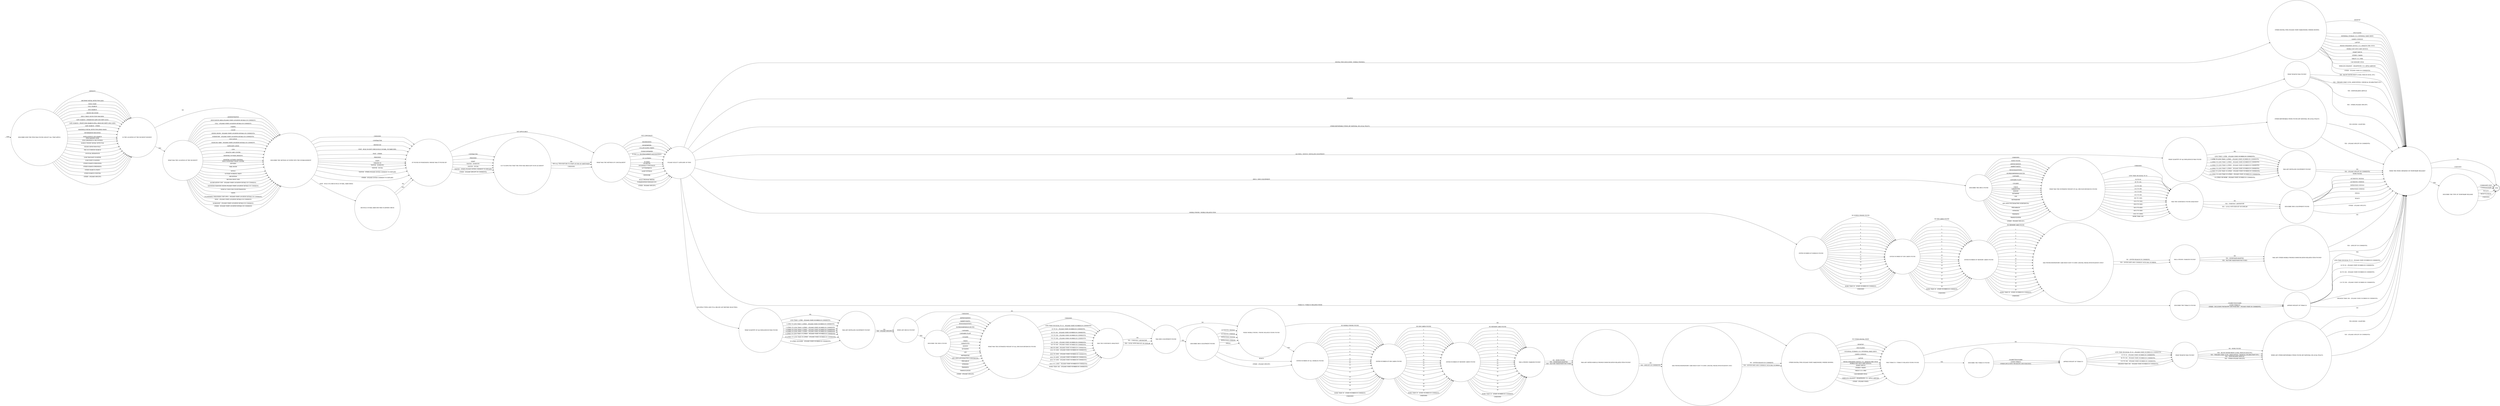 digraph FINDS {  rankdir=LR;
  node [shape = circle];
  START_NODE [label="", shape=none];
  START_NODE -> 67179 [label = "start"];
  END_NODE [label="END", shape="doublecircle"];
  67179 [label = "DESCRIBE HOW THE ITEM WAS FOUND (SELECT ALL THAT APPLY)"];
  67179 -> 67180 [label = "AMNESTY"];
  67179 -> 67180 [label = "ARCHWAY METAL DETECTOR (amd)"];
  67179 -> 67180 [label = "BOSS CHAIR"];
  67179 -> 67180 [label = "CELL SEARCH"];
  67179 -> 67180 [label = "DOG SEARCH"];
  67179 -> 67180 [label = "DRONE RECOVERY"];
  67179 -> 67180 [label = "DRUG TRACE DETECTION MACHINE"];
  67179 -> 67180 [label = "GATE SEARCH - ENHANCED GATE SECURITY (EGS)"];
  67179 -> 67180 [label = "GATE SEARCH - FRONT END SEARCH (FES), HIGH SECURITY ONLY (HSE)"];
  67179 -> 67180 [label = "GATE SEARCH - OTHER"];
  67179 -> 67180 [label = "HANDHELD METAL DETECTOR (HMD) WAND"];
  67179 -> 67180 [label = "INFORMATION RECEIVED"];
  67179 -> 67180 [label = "INTELLIGENCE LED SEARCH"];
  67179 -> 67180 [label = "ITEM HANDED OVER"];
  67179 -> 67180 [label = "ITEM OBSERVED & RECOVERED"];
  67179 -> 67180 [label = "MOBILE PHONE SIGNAL DETECTOR"];
  67179 -> 67180 [label = "PHONE DETECTION POLE"];
  67179 -> 67180 [label = "PRE-OCCUPATION SEARCH"];
  67179 -> 67180 [label = "UNUSUAL BEHAVIOUR"];
  67179 -> 67180 [label = "X-RAY BAGGAGE SCANNER"];
  67179 -> 67180 [label = "X-RAY BODY SCANNER"];
  67179 -> 67180 [label = "OTHER SEARCH (PRISONER)"];
  67179 -> 67180 [label = "OTHER SEARCH (PREMISES)"];
  67179 -> 67180 [label = "OTHER SEARCH (STAFF)"];
  67179 -> 67180 [label = "OTHER SEARCH (VISITOR)"];
  67179 -> 67180 [label = "OTHER - (PLEASE SPECIFY)"];
  67180 [label = "IS THE LOCATION OF THE INCIDENT KNOWN?"];
  67180 -> 67182 [label = "NO"];
  67180 -> 67181 [label = "YES"];
  67181 [label = "WHAT WAS THE LOCATION OF THE INCIDENT?"];
  67181 -> 67182 [label = "ADMINISTRATION"];
  67181 -> 67182 [label = "ASSOCIATION AREA (PLEASE STATE LOCATION DETAILS IN COMMENT)"];
  67181 -> 67182 [label = "CELL - (PLEASE STATE LOCATION DETAILS IN COMMENT)"];
  67181 -> 67182 [label = "CHAPEL"];
  67181 -> 67182 [label = "COURT"];
  67181 -> 67182 [label = "DINING ROOM - (PLEASE STATE LOCATION DETAILS IN COMMENTS)"];
  67181 -> 67182 [label = "DORMITORY - (PLEASE STATE LOCATION DETAILS IN COMMENTS)"];
  67181 -> 67182 [label = "EDUCATION"];
  67181 -> 67182 [label = "EXERCISE YARD - (PLEASE STATE LOCATION DETAILS IN COMMENT)"];
  67181 -> 67182 [label = "GATE/GATE LODGE"];
  67181 -> 67182 [label = "GYM"];
  67181 -> 67182 [label = "HEALTH CARE CENTRE"];
  67181 -> 67182 [label = "HOSPITAL OUTSIDE (PATIENT)"];
  67181 -> 67182 [label = "HOSPITAL OUTSIDE (VISITING)"];
  67181 -> 67182 [label = "INDUCTION/FIRST NIGHT CENTRE"];
  67181 -> 67182 [label = "KITCHEN"];
  67181 -> 67182 [label = "MAIL ROOM"];
  67181 -> 67182 [label = "OFFICE"];
  67181 -> 67182 [label = "OUTSIDE WORKING PARTY"];
  67181 -> 67182 [label = "RECEPTION"];
  67181 -> 67182 [label = "RECESS/ ROOF VOID"];
  67181 -> 67182 [label = "SEGREGATION UNIT - (PLEASE STATE LOCATION DETAILS IN COMMENT)"];
  67181 -> 67182 [label = "SHOWERS/CHANGING ROOM (PLEASE STATE LOCATION DETAILS IN COMMENT)"];
  67181 -> 67182 [label = "VEHICLE USED FOR COURT/TRANSFER"];
  67181 -> 67182 [label = "VISITS"];
  67181 -> 67182 [label = "VULNERABLE PRISONERS UNIT (VPU) - (PLEASE STATE LOCATION DETAILS IN COMMENT)"];
  67181 -> 67182 [label = "WING - (PLEASE STATE LOCATION DETAILS IN COMMENT)"];
  67181 -> 67182 [label = "WORKSHOP - (PLEASE STATE LOCATION DETAILS IN COMMENT)"];
  67181 -> 67182 [label = "OTHER - (PLEASE STATE LOCATION DETAILS IN COMMENT)"];
  67182 [label = "DESCRIBE THE METHOD OF ENTRY INTO THE ESTABLISHMENT"];
  67182 -> 67184 [label = "UNKNOWN"];
  67182 -> 67184 [label = "CONTRACTOR"];
  67182 -> 67184 [label = "DRONE/UAV"];
  67182 -> 67183 [label = "POST - RULE 39 (CHECK RULE 39 MAIL, BARCODED)"];
  67182 -> 67184 [label = "POST - RULE 39 (NOT CHECK RULE 39 MAIL, NO BARCODE)"];
  67182 -> 67184 [label = "POST - OTHER"];
  67182 -> 67184 [label = "PRISONER"];
  67182 -> 67184 [label = "STAFF"];
  67182 -> 67184 [label = "THROWN IN"];
  67182 -> 67184 [label = "VISITOR - DOMESTIC"];
  67182 -> 67184 [label = "VISITOR - SOCIAL"];
  67182 -> 67184 [label = "VISITOR - OTHER (PLEASE ENTER COMMENT TO EXPLAIN)"];
  67182 -> 67184 [label = "OTHER - (PLEASE ENTER COMMENT TO EXPLAIN)"];
  67183 [label = "DID RULE 39 MAIL BARCODE PASS SCANNER CHECK"];
  67183 -> 67184 [label = "NO"];
  67183 -> 67184 [label = "YES"];
  67184 [label = "IF FOUND IN POSSESSION, WHOSE WAS IT FOUND IN?"];
  67184 -> 67186 [label = "NOT APPLICABLE"];
  67184 -> 67185 [label = "CONTRACTOR"];
  67184 -> 67185 [label = "PRISONER"];
  67184 -> 67185 [label = "STAFF"];
  67184 -> 67185 [label = "VISITOR - DOMESTIC"];
  67184 -> 67185 [label = "VISITOR - SOCIAL"];
  67184 -> 67185 [label = "VISITOR - OTHER (PLEASE ENTER COMMENT TO EXPLAIN)"];
  67184 -> 67185 [label = "OTHER - (PLEASE SPECIFY IN COMMENTS)"];
  67185 [label = "IS IT SUSPECTED THAT THE ITEM WAS BROUGHT IN BY ACCIDENT?"];
  67185 -> 67186 [label = "NO"];
  67185 -> 67186 [label = "YES (e.g. ITEM RETURN TO STAFF AT END OF SHIFT/VISIT)"];
  67185 -> 67186 [label = "UNKNOWN"];
  67186 [label = "WHAT WAS THE METHOD OF CONCEALMENT"];
  67186 -> 67187 [label = "NOT CONCEALED"];
  67186 -> 67187 [label = "BED/BEDDING"];
  67186 -> 67187 [label = "BOOK/PAPERS"];
  67186 -> 67187 [label = "CELL/BUILDING FABRIC"];
  67186 -> 67187 [label = "FOOD/CONTAINER"];
  67186 -> 67187 [label = "IN BAG (i.e. BACKPACK/BRIEFCASE/HANDBAG)"];
  67186 -> 67187 [label = "IN CLOTHING"];
  67186 -> 67187 [label = "IN HAND"];
  67186 -> 67187 [label = "IN MOUTH"];
  67186 -> 67187 [label = "INTERNALLY CONCEALED"];
  67186 -> 67187 [label = "LETTER/PARCEL"];
  67186 -> 67187 [label = "LIGHT FITTINGS"];
  67186 -> 67187 [label = "PIPEWORK"];
  67186 -> 67187 [label = "RULE 39/LEGAL PAPERS"];
  67186 -> 67187 [label = "TV/RADIO/DVD/CONSOLES ETC"];
  67186 -> 67187 [label = "OTHER - (PLEASE SPECIFY)"];
  67187 [label = "PLEASE SELECT CATEGORY OF FIND"];
  67187 -> 67205 [label = "MULTIPLE TYPES (SEE FULL BELOW LIST BEFORE SELECTING)"];
  67187 -> 67188 [label = "ALCOHOL / HOOCH / DISTILLING EQUIPMENT"];
  67187 -> 67190 [label = "DRUG / DRUG EQUIPMENT"];
  67187 -> 67194 [label = "MOBILE PHONE / MOBILE RELATED ITEM"];
  67187 -> 67200 [label = "DIGITAL FIND (EXCLUDING  MOBILE PHONES)"];
  67187 -> 67201 [label = "TOBACCO / TOBACCO RELATED ITEMS"];
  67187 -> 67203 [label = "WEAPON"];
  67187 -> 67204 [label = "OTHER REPORTABLE ITEMS (BY NATIONAL OR LOCAL POLICY)"];
  67188 [label = "WHAT QUANTITY OF ALCOHOL/HOOCH WAS FOUND"];
  67188 -> 67189 [label = "NIL"];
  67188 -> 67189 [label = "LESS THAN 1 LITRE - (PLEASE STATE NUMBER IN COMMENTS)"];
  67188 -> 67189 [label = "1 LITRE TO LESS THAN 2 LITRES - (PLEASE STATE NUMBER IN COMMENTS)"];
  67188 -> 67189 [label = "2 LITRES TO LESS THAN 3 LITRES - (PLEASE STATE NUMBER IN COMMENTS)"];
  67188 -> 67189 [label = "3 LITRES TO LESS THAN 4 LITRES - (PLEASE STATE NUMBER IN COMMENTS)"];
  67188 -> 67189 [label = "4 LITRES TO LESS THAN 5 LITRES - (PLEASE STATE NUMBER IN COMMENTS)"];
  67188 -> 67189 [label = "5 LITRES TO LESS THAN 10 LITRES - (PLEASE STATE NUMBER IN COMMENTS)"];
  67188 -> 67189 [label = "10 LITRES TO LESS THAN 20 LITRES - (PLEASE STATE NUMBER IN COMMENTS)"];
  67188 -> 67189 [label = "20 LITRES OR MORE - (PLEASE STATE NUMBER IN COMMENTS)"];
  67189 [label = "WAS ANY DISTILLING EQUIPMENT FOUND?"];
  67189 -> 67226 [label = "NO"];
  67189 -> 67226 [label = "YES - (PLEASE SPECIFY IN COMMENTS)"];
  67190 [label = "DESCRIBE THE DRUG FOUND"];
  67190 -> 67191 [label = "UNKNOWN"];
  67190 -> 67191 [label = "NONE FOUND"];
  67190 -> 67191 [label = "AMPHETAMINES"];
  67190 -> 67191 [label = "BARBITURATES"];
  67190 -> 67191 [label = "BENZODIAZEPINES"];
  67190 -> 67191 [label = "BUPRENORPHINE/SUBUTEX"];
  67190 -> 67191 [label = "CANNABIS"];
  67190 -> 67191 [label = "CANNABIS PLANT"];
  67190 -> 67191 [label = "COCAINE"];
  67190 -> 67191 [label = "CRACK"];
  67190 -> 67191 [label = "GABAPENTIN"];
  67190 -> 67191 [label = "HEROIN"];
  67190 -> 67191 [label = "KETAMINE"];
  67190 -> 67191 [label = "LSD"];
  67190 -> 67191 [label = "METHADONE"];
  67190 -> 67191 [label = "NPS (NEW PSYCHOACTIVE SUBSTANCES)"];
  67190 -> 67191 [label = "PREGABALIN"];
  67190 -> 67191 [label = "STEROIDS"];
  67190 -> 67191 [label = "TRAMADOL"];
  67190 -> 67191 [label = "TRANQUILISERS"];
  67190 -> 67191 [label = "OTHER - (PLEASE SPECIFY)"];
  67191 [label = "WHAT WAS THE ESTIMATED WEIGHT OF ALL DRUGS/SUBSTANCES FOUND"];
  67191 -> 67192 [label = "UNKNOWN"];
  67191 -> 67192 [label = "LESS THAN OR EQUAL TO 1G"];
  67191 -> 67192 [label = "2G TO 5G"];
  67191 -> 67192 [label = "6G TO 10G"];
  67191 -> 67192 [label = "11G TO 20G"];
  67191 -> 67192 [label = "21G TO 30G"];
  67191 -> 67192 [label = "31G TO 40G"];
  67191 -> 67192 [label = "41G TO 50G"];
  67191 -> 67192 [label = "50G TO 100G"];
  67191 -> 67192 [label = "101G TO 200G"];
  67191 -> 67192 [label = "201G TO 300G"];
  67191 -> 67192 [label = "301G TO 400G"];
  67191 -> 67192 [label = "401G TO 500G"];
  67191 -> 67192 [label = "501G TO 1000G"];
  67191 -> 67192 [label = "MORE THAN 1KG"];
  67192 [label = "WAS THE SUBSTANCE FOUND ANALYSED?"];
  67192 -> 67193 [label = "NO"];
  67192 -> 67193 [label = "YES - FORENSIC LABORATORY"];
  67192 -> 67193 [label = "YES - LOCAL WITH BDH KIT OR SIMILAR"];
  67193 [label = "DESCRIBE DRUG EQUIPMENT FOUND"];
  67193 -> 67226 [label = "NONE FOUND"];
  67193 -> 67226 [label = "AUTHENTIC NEEDLE"];
  67193 -> 67226 [label = "AUTHENTIC SYRINGE"];
  67193 -> 67226 [label = "IMPROVISED NEEDLE"];
  67193 -> 67226 [label = "IMPROVISED SYRINGE"];
  67193 -> 67226 [label = "PIPE(S)"];
  67193 -> 67226 [label = "ROACH"];
  67193 -> 67226 [label = "OTHER - (PLEASE SPECIFY)"];
  67194 [label = "ENTER NUMBER OF MOBILES FOUND"];
  67194 -> 67195 [label = "NO MOBILE PHONE FOUND"];
  67194 -> 67195 [label = "1"];
  67194 -> 67195 [label = "2"];
  67194 -> 67195 [label = "3"];
  67194 -> 67195 [label = "4"];
  67194 -> 67195 [label = "5"];
  67194 -> 67195 [label = "6"];
  67194 -> 67195 [label = "7"];
  67194 -> 67195 [label = "8"];
  67194 -> 67195 [label = "9"];
  67194 -> 67195 [label = "10"];
  67194 -> 67195 [label = "11"];
  67194 -> 67195 [label = "12"];
  67194 -> 67195 [label = "13"];
  67194 -> 67195 [label = "14"];
  67194 -> 67195 [label = "15"];
  67194 -> 67195 [label = "16"];
  67194 -> 67195 [label = "17"];
  67194 -> 67195 [label = "18"];
  67194 -> 67195 [label = "19"];
  67194 -> 67195 [label = "20"];
  67194 -> 67195 [label = "MORE THAN 20 - (STATE NUMBER IN COMMENT)"];
  67194 -> 67195 [label = "UNKNOWN"];
  67195 [label = "ENTER NUMBER OF SIM CARDS FOUND"];
  67195 -> 67196 [label = "NO SIM CARDS FOUND"];
  67195 -> 67196 [label = "1"];
  67195 -> 67196 [label = "2"];
  67195 -> 67196 [label = "3"];
  67195 -> 67196 [label = "4"];
  67195 -> 67196 [label = "5"];
  67195 -> 67196 [label = "6"];
  67195 -> 67196 [label = "7"];
  67195 -> 67196 [label = "8"];
  67195 -> 67196 [label = "9"];
  67195 -> 67196 [label = "10"];
  67195 -> 67196 [label = "11"];
  67195 -> 67196 [label = "12"];
  67195 -> 67196 [label = "13"];
  67195 -> 67196 [label = "14"];
  67195 -> 67196 [label = "15"];
  67195 -> 67196 [label = "16"];
  67195 -> 67196 [label = "17"];
  67195 -> 67196 [label = "18"];
  67195 -> 67196 [label = "19"];
  67195 -> 67196 [label = "20"];
  67195 -> 67196 [label = "MORE THAN 20 - (STATE NUMBER IN COMMENT)"];
  67195 -> 67196 [label = "UNKNOWN"];
  67196 [label = "ENTER NUMBER OF MEMORY CARDS FOUND"];
  67196 -> 67197 [label = "NO MEMORY CARD FOUND"];
  67196 -> 67197 [label = "1"];
  67196 -> 67197 [label = "2"];
  67196 -> 67197 [label = "3"];
  67196 -> 67197 [label = "4"];
  67196 -> 67197 [label = "5"];
  67196 -> 67197 [label = "6"];
  67196 -> 67197 [label = "7"];
  67196 -> 67197 [label = "8"];
  67196 -> 67197 [label = "9"];
  67196 -> 67197 [label = "10"];
  67196 -> 67197 [label = "11"];
  67196 -> 67197 [label = "12"];
  67196 -> 67197 [label = "13"];
  67196 -> 67197 [label = "14"];
  67196 -> 67197 [label = "15"];
  67196 -> 67197 [label = "16"];
  67196 -> 67197 [label = "17"];
  67196 -> 67197 [label = "18"];
  67196 -> 67197 [label = "19"];
  67196 -> 67197 [label = "20"];
  67196 -> 67197 [label = "MORE THAN 20 - (STATE NUMBER IN COMMENT)"];
  67196 -> 67197 [label = "UNKNOWN"];
  67197 [label = "HAS PHONE/SIM/MEMORY CARD BEEN SENT TO DIMU (DIGITAL MEDIA INVESTIGATION UNIT)?"];
  67197 -> 67198 [label = "NO - (ENTER REASON IN COMMENT)"];
  67197 -> 67198 [label = "YES - ENTER DATE AND COMMENT WITH BAG NUMBER)"];
  67198 [label = "WAS A PHONE CHARGER FOUND?"];
  67198 -> 67199 [label = "NO"];
  67198 -> 67199 [label = "YES - HOMEMADE/ADAPTED"];
  67198 -> 67199 [label = "YES - FACTORY MADE/MANUFACTURED"];
  67199 [label = "WAS ANY OTHER MOBILE PHONE/COMMUNICATION RELATED ITEM FOUND?"];
  67199 -> 67226 [label = "NO"];
  67199 -> 67226 [label = "YES - (SPECIFY IN COMMENTS)"];
  67200 [label = "OTHER DIGITAL FIND (PLEASE STATE MAKE/MODEL WHERE KNOWN)"];
  67200 -> 67226 [label = "DESKTOP"];
  67200 -> 67226 [label = "DVD PLAYER"];
  67200 -> 67226 [label = "EXTERNAL STORAGE, E.G. EXTERNAL HARD DRIVE"];
  67200 -> 67226 [label = "GAMES CONSOLE"];
  67200 -> 67226 [label = "LAPTOP"];
  67200 -> 67226 [label = "MEDIA STREAMING DEVICE, E.G. AMAZON FIRE STICK"];
  67200 -> 67226 [label = "MOBILE HOT SPOT (MIFI DEVICE)"];
  67200 -> 67226 [label = "SMART WATCH"];
  67200 -> 67226 [label = "STEREO / RADIO"];
  67200 -> 67226 [label = "TABLET, E.G. IPAD"];
  67200 -> 67226 [label = "USB MEMORY STICK"];
  67200 -> 67226 [label = "WIRELESS HEADSET . HEADPHONE, E.G. APPLE AIRPODS"];
  67200 -> 67226 [label = "OTHER - (PLEASE STATE IN COMMENTS)"];
  67201 [label = "DESCRIBE THE TOBACCO FOUND"];
  67201 -> 67202 [label = "CIGARETTES/CIGARS"];
  67201 -> 67202 [label = "LOOSE TOBACCO"];
  67201 -> 67202 [label = "OTHER - INCLUDING PACKAGING AND ROACHES - (PLEASE STATE IN COMMENTS)"];
  67202 [label = "APPROX WEIGHT OF TOBACCO"];
  67202 -> 67226 [label = "N/A"];
  67202 -> 67226 [label = "LESS THAN OR EQUAL TO 1G - (PLEASE STATE NUMBER IN COMMENTS)"];
  67202 -> 67226 [label = "2G TO 5G - (PLEASE STATE NUMBER IN COMMENTS)"];
  67202 -> 67226 [label = "6G TO 10G - (PLEASE STATE NUMBER IN COMMENTS)"];
  67202 -> 67226 [label = "11G TO 20G - (PLEASE STATE NUMBER IN COMMENTS)"];
  67202 -> 67226 [label = "GREATER THAN 20G - (PLEASE STATE NUMBER IN COMMENTS)"];
  67203 [label = "WHAT WEAPON WAS FOUND?"];
  67203 -> 67226 [label = "YES - BLUNT INSTRUMENT (COSH, ITEM IN SOCK, ETC)"];
  67203 -> 67226 [label = "YES - FIREARM (FAKE GUNS, AMMUNITION, CHEMICAL INCAPACITANT ETC)"];
  67203 -> 67226 [label = "YES - KNIFE/BLADED ARTICLE"];
  67203 -> 67226 [label = "YES - OTHER (PLEASE SPECIFY)"];
  67204 [label = "OTHER REPORTABLE ITEMS FOUND (BY NATIONAL OR LOCAL POLICY)"];
  67204 -> 67226 [label = "YES (NOOSE / LIGATURE)"];
  67204 -> 67226 [label = "YES - (PLEASE SPECIFY IN COMMENTS)"];
  67205 [label = "WHAT QUANTITY OF ALCOHOL/HOOCH WAS FOUND"];
  67205 -> 67206 [label = "NIL"];
  67205 -> 67206 [label = "LESS THAN 1 LITRE - (PLEASE STATE NUMBER IN COMMENTS)"];
  67205 -> 67206 [label = "1 LITRE TO LESS THAN 2 LITRES - (PLEASE STATE NUMBER IN COMMENTS)"];
  67205 -> 67206 [label = "2 LITRES TO LESS THAN 3 LITRES - (PLEASE STATE NUMBER IN COMMENTS)"];
  67205 -> 67206 [label = "3 LITRES TO LESS THAN 4 LITRES - (PLEASE STATE NUMBER IN COMMENTS)"];
  67205 -> 67206 [label = "4 LITRES TO LESS THAN 5 LITRES - (PLEASE STATE NUMBER IN COMMENTS)"];
  67205 -> 67206 [label = "5 LITRES TO LESS THAN 10 LITRES - (PLEASE STATE NUMBER IN COMMENTS)"];
  67205 -> 67206 [label = "10 LITRES TO LESS THAN 20 LITRES - (PLEASE STATE NUMBER IN COMMENTS)"];
  67205 -> 67206 [label = "20 LITRES OR MORE - (PLEASE STATE NUMBER IN COMMENTS)"];
  67206 [label = "WAS ANY DISTILLING EQUIPMENT FOUND?"];
  67206 -> 67207 [label = "NO"];
  67206 -> 67207 [label = "YES - (PLEASE SPECIFY)"];
  67207 [label = "WERE ANY DRUGS FOUND?"];
  67207 -> 67211 [label = "NO"];
  67207 -> 67208 [label = "YES"];
  67208 [label = "DESCRIBE THE DRUG FOUND"];
  67208 -> 67209 [label = "UNKNOWN"];
  67208 -> 67209 [label = "AMPHETAMINES"];
  67208 -> 67209 [label = "BARBITURATES"];
  67208 -> 67209 [label = "BENZODIAZEPINES"];
  67208 -> 67209 [label = "BUPRENORPHINE/SUBUTEX"];
  67208 -> 67209 [label = "CANNABIS"];
  67208 -> 67209 [label = "CANNABIS PLANT"];
  67208 -> 67209 [label = "COCAINE"];
  67208 -> 67209 [label = "CRACK"];
  67208 -> 67209 [label = "GABAPENTIN"];
  67208 -> 67209 [label = "HEROIN"];
  67208 -> 67209 [label = "KETAMINE"];
  67208 -> 67209 [label = "LSD"];
  67208 -> 67209 [label = "METHADONE"];
  67208 -> 67209 [label = "NPS (NEW pSYCHOACTIVE SUBSTANCES)"];
  67208 -> 67209 [label = "PREGABLIN"];
  67208 -> 67209 [label = "STEROIDS"];
  67208 -> 67209 [label = "TRAMADOL"];
  67208 -> 67209 [label = "TRANQUILISERS"];
  67208 -> 67209 [label = "OTHER - (PLEASE SPECIFY)"];
  67209 [label = "WHAT WAS THE ESTIMATED WEIGHT OF ALL DRUGS/SUBSTANCES FOUND"];
  67209 -> 67210 [label = "UNKNOWN"];
  67209 -> 67210 [label = "LESS THAN OR EQUAL TO 1G - (PLEASE STATE NUMBER IN COMMENTS)"];
  67209 -> 67210 [label = "2G TO 5G - (PLEASE STATE NUMBER IN COMMENTS)"];
  67209 -> 67210 [label = "6G TO 10G - (PLEASE STATE NUMBER IN COMMENTS)"];
  67209 -> 67210 [label = "11G TO 20G - (PLEASE STATE NUMBER IN COMMENTS)"];
  67209 -> 67210 [label = "21G TO 30G - (PLEASE STATE NUMBER IN COMMENTS)"];
  67209 -> 67210 [label = "31G TO 40G - (PLEASE STATE NUMBER IN COMMENTS)"];
  67209 -> 67210 [label = "41G TO 50G - (PLEASE STATE NUMBER IN COMMENTS)"];
  67209 -> 67210 [label = "50G TO 100G - (PLEASE STATE NUMBER IN COMMENTS)"];
  67209 -> 67210 [label = "101G TO 200G - (PLEASE STATE NUMBER IN COMMENTS)"];
  67209 -> 67210 [label = "201G TO 300G - (PLEASE STATE NUMBER IN COMMENTS)"];
  67209 -> 67210 [label = "301G TO 400G - (PLEASE STATE NUMBER IN COMMENTS)"];
  67209 -> 67210 [label = "401G TO 500G - (PLEASE STATE NUMBER IN COMMENTS)"];
  67209 -> 67210 [label = "501G TO 1,000G - (PLEASE STATE NUMBER IN COMMENTS)"];
  67209 -> 67210 [label = "MORE THAN 1KG - (PLEASE STATE NUMBER IN COMMENTS)"];
  67210 [label = "WAS THE SUBSTANCE ANALYSED?"];
  67210 -> 67211 [label = "NO"];
  67210 -> 67211 [label = "YES - FORENSIC LABORATORY"];
  67210 -> 67211 [label = "YES - LOCAL WITH BDH KIT OR SIMILAR"];
  67211 [label = "WAS DRUG EQUIPMENT FOUND"];
  67211 -> 67213 [label = "NO"];
  67211 -> 67212 [label = "YES"];
  67212 [label = "DESCRIBE DRUG EQUIPMENT FOUND"];
  67212 -> 67213 [label = "AUTHENTIC NEEDLE"];
  67212 -> 67213 [label = "AUTHENTIC SYRINGE"];
  67212 -> 67213 [label = "IMPROVISED NEEDLE"];
  67212 -> 67213 [label = "IMPROVISED SYRINGE"];
  67212 -> 67213 [label = "PIPE(S)"];
  67212 -> 67214 [label = "ROACH"];
  67212 -> 67214 [label = "OTHER - (PLEASE SPECIFY)"];
  67213 [label = "WERE MOBILE PHONE / PHONE RELATED ITEMS FOUND"];
  67213 -> 67220 [label = "NO"];
  67213 -> 67214 [label = "YES"];
  67214 [label = "ENTER NUMBER OF ALL MOBILES FOUND"];
  67214 -> 67215 [label = "NO MOBILE PHONE FOUND"];
  67214 -> 67215 [label = "1"];
  67214 -> 67215 [label = "2"];
  67214 -> 67215 [label = "3"];
  67214 -> 67215 [label = "4"];
  67214 -> 67215 [label = "5"];
  67214 -> 67215 [label = "6"];
  67214 -> 67215 [label = "7"];
  67214 -> 67215 [label = "8"];
  67214 -> 67215 [label = "9"];
  67214 -> 67215 [label = "10"];
  67214 -> 67215 [label = "11"];
  67214 -> 67215 [label = "12"];
  67214 -> 67215 [label = "13"];
  67214 -> 67215 [label = "14"];
  67214 -> 67215 [label = "15"];
  67214 -> 67215 [label = "16"];
  67214 -> 67215 [label = "17"];
  67214 -> 67215 [label = "18"];
  67214 -> 67215 [label = "19"];
  67214 -> 67215 [label = "20"];
  67214 -> 67215 [label = "MORE THAN 20 - (STATE NUMBER IN COMMENT)"];
  67214 -> 67215 [label = "UNKNOWN"];
  67215 [label = "ENTER NUMBER OF SIM CARDS FOUND"];
  67215 -> 67216 [label = "NO SIM CARDS FOUND"];
  67215 -> 67216 [label = "1"];
  67215 -> 67216 [label = "2"];
  67215 -> 67216 [label = "3"];
  67215 -> 67216 [label = "4"];
  67215 -> 67216 [label = "5"];
  67215 -> 67216 [label = "6"];
  67215 -> 67216 [label = "7"];
  67215 -> 67216 [label = "8"];
  67215 -> 67216 [label = "9"];
  67215 -> 67216 [label = "10"];
  67215 -> 67216 [label = "11"];
  67215 -> 67216 [label = "12"];
  67215 -> 67216 [label = "13"];
  67215 -> 67216 [label = "14"];
  67215 -> 67216 [label = "15"];
  67215 -> 67216 [label = "16"];
  67215 -> 67216 [label = "17"];
  67215 -> 67216 [label = "18"];
  67215 -> 67216 [label = "19"];
  67215 -> 67216 [label = "20"];
  67215 -> 67216 [label = "MORE THAN 20 - (STATE NUMBER IN COMMENT)"];
  67215 -> 67216 [label = "UNKNOWN"];
  67216 [label = "ENTER NUMBER OF MEMORY CARDS FOUND"];
  67216 -> 67217 [label = "NO MEMORY CARD FOUND"];
  67216 -> 67217 [label = "1"];
  67216 -> 67217 [label = "2"];
  67216 -> 67217 [label = "3"];
  67216 -> 67217 [label = "4"];
  67216 -> 67217 [label = "5"];
  67216 -> 67217 [label = "6"];
  67216 -> 67217 [label = "7"];
  67216 -> 67217 [label = "8"];
  67216 -> 67217 [label = "9"];
  67216 -> 67217 [label = "10"];
  67216 -> 67217 [label = "11"];
  67216 -> 67217 [label = "12"];
  67216 -> 67217 [label = "13"];
  67216 -> 67217 [label = "14"];
  67216 -> 67217 [label = "15"];
  67216 -> 67217 [label = "16"];
  67216 -> 67217 [label = "17"];
  67216 -> 67217 [label = "18"];
  67216 -> 67217 [label = "19"];
  67216 -> 67217 [label = "20"];
  67216 -> 67217 [label = "MORE THAN 20 - (STATE NUMBER IN COMMENT)"];
  67216 -> 67217 [label = "UNKNOWN"];
  67217 [label = "WAS A PHONE CHARGER FOUND?"];
  67217 -> 67218 [label = "NO - NONE FOUND"];
  67217 -> 67218 [label = "YES - HOMEMADE/ADAPTED"];
  67217 -> 67218 [label = "YES - FACTORY MADE/MANUFACTURED"];
  67218 [label = "WAS ANY OHTER MOBULE PHONE/COMMUNICATION RELATED ITEM FOUND?"];
  67218 -> 67219 [label = "NO"];
  67218 -> 67219 [label = "YES - (SPECIFY IN COMMENTS)"];
  67219 [label = "HAS PHONE/SIM/MEMORY CARD BEEN SENT TO DIMU (DIGITAL MEDIA INVESTIGATION UNIT)"];
  67219 -> 67220 [label = "NO - (ENTER REASON IN COMMENT)"];
  67219 -> 67220 [label = "YES - (ENTER DATE AND COMMENT WITH BAG NUMBER)"];
  67220 [label = "OTHER DIGITAL FIND (PLEASE STATE MAKE/MODEL WHERE KNOWN)"];
  67220 -> 67221 [label = "NO OTHER DIGITAL FINDS"];
  67220 -> 67221 [label = "DESKTOP"];
  67220 -> 67221 [label = "DVD PLAYER"];
  67220 -> 67221 [label = "EXTERNAL STORAGE, E.G. EXTERNAL HARD DRIVE"];
  67220 -> 67221 [label = "GAMES CONSOLE"];
  67220 -> 67221 [label = "LAPTOP"];
  67220 -> 67221 [label = "MEDIA STREAMING DEVICE, E.G. AMAZON FIRE STICK"];
  67220 -> 67221 [label = "MOBILE HOT SPOT (MIFI DEVICE)"];
  67220 -> 67221 [label = "SMART WATCH"];
  67220 -> 67221 [label = "STEREO / RADIO"];
  67220 -> 67221 [label = "TABLET, E.G. IPAD"];
  67220 -> 67221 [label = "USB MEMORY STICK"];
  67220 -> 67221 [label = "WIRELESS HEADSET / HEADPHONE, E.G. APPLE AIRPODS"];
  67220 -> 67221 [label = "OTHER - (PLEASE STATE)"];
  67221 [label = "WAS TOBACCO / TOBACCO RELATED ITEMS FOUND"];
  67221 -> 67224 [label = "NO"];
  67221 -> 67222 [label = "YES"];
  67222 [label = "DESCRIBE THE TOBACCO FOUND"];
  67222 -> 67223 [label = "CIGARETTES/CIGARS"];
  67222 -> 67223 [label = "LOOSE TOBACO"];
  67222 -> 67223 [label = "OTHER (INCLUDING PACKAGING AND ROACHES)"];
  67223 [label = "APPROX WEIGHT OF TOBACCO"];
  67223 -> 67224 [label = "LESS THAN OR EQUAL TO 1G - (PLEASE STATE NUMBER IN COMMENTS)"];
  67223 -> 67224 [label = "2G TO 5G - (PLEASE STATE NUMBER IN COMMENTS)"];
  67223 -> 67224 [label = "6G TO 10G - (PLEASE STATE NUMBER IN COMMENTS)"];
  67223 -> 67224 [label = "11G TO 20G - (PLEASE STATE NUMBER IN COMMENTS)"];
  67223 -> 67224 [label = "GREATER THAN 20G - (PLEASE STATE NUMBER IN COMMENTS)"];
  67224 [label = "WHAT WEAPON WAS FOUND?"];
  67224 -> 67225 [label = "NO - NONE FOUND"];
  67224 -> 67225 [label = "YES - BLUNT INSTRUMENT (COSH, ITEM IN SOCK ETC)"];
  67224 -> 67225 [label = "YES - FIREARM (FAKE GUNS, AMMUNITION, CHEMICAL INCAPACITANT ETC)"];
  67224 -> 67225 [label = "YES - KNIFE/BLADED ARTICLE"];
  67224 -> 67225 [label = "YES - OTHER (PLEASE SPECIFY)"];
  67225 [label = "WERE ANY OTHER REPORTABLE ITEMS FOUND (BY NATIONAL OR LOCAL POLICY)"];
  67225 -> 67226 [label = "NO"];
  67225 -> 67226 [label = "YES (NOOSE / LIGATURE)"];
  67225 -> 67226 [label = "YES - (PLEASE SPECIFY IN COMMENTS)"];
  67226 [label = "WERE THE ITEMS OBTAINED ON TEMPORARY RELEASE?"];
  67226 -> END_NODE [label = "NO"];
  67226 -> END_NODE [label = "UNKNOWN"];
  67226 -> 67227 [label = "YES"];
  67227 [label = "DESCRIBE THE TYPE OF TEMPORARY RELEASE"];
  67227 -> END_NODE [label = "COMMUNITY VISIT"];
  67227 -> END_NODE [label = "COMPASSIONATE"];
  67227 -> END_NODE [label = "FACILITY"];
  67227 -> END_NODE [label = "RESETTLEMENT"];
  67227 -> END_NODE [label = "UNKNOWN"];
}
